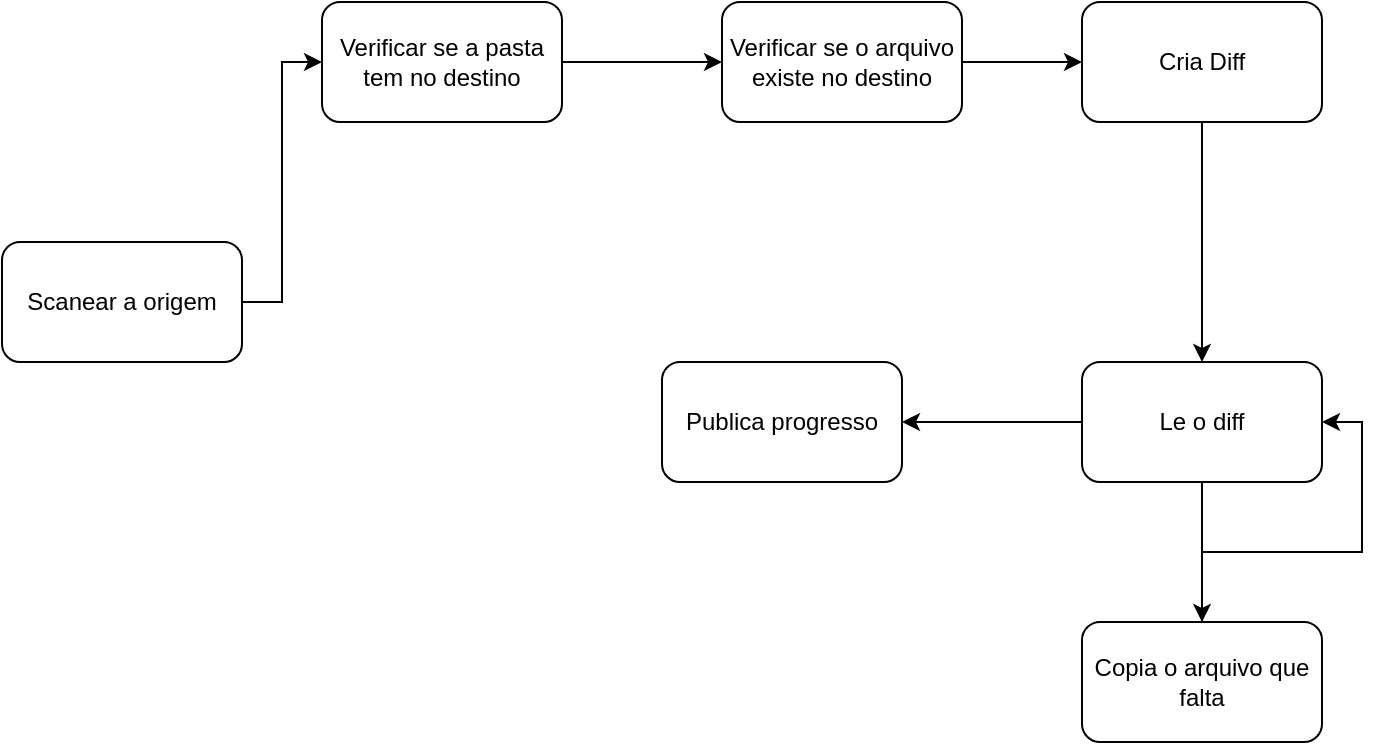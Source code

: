 <mxfile version="26.2.2">
  <diagram name="Página-1" id="71lNzWPudfQ-iiHFQwNy">
    <mxGraphModel dx="2068" dy="841" grid="1" gridSize="10" guides="1" tooltips="1" connect="1" arrows="1" fold="1" page="1" pageScale="1" pageWidth="900" pageHeight="1600" math="0" shadow="0">
      <root>
        <mxCell id="0" />
        <mxCell id="1" parent="0" />
        <mxCell id="91kElqbrMfZqcYAU1LhU-7" style="edgeStyle=orthogonalEdgeStyle;rounded=0;orthogonalLoop=1;jettySize=auto;html=1;entryX=0;entryY=0.5;entryDx=0;entryDy=0;" edge="1" parent="1" source="91kElqbrMfZqcYAU1LhU-1" target="91kElqbrMfZqcYAU1LhU-2">
          <mxGeometry relative="1" as="geometry" />
        </mxCell>
        <mxCell id="91kElqbrMfZqcYAU1LhU-1" value="Scanear a origem" style="rounded=1;whiteSpace=wrap;html=1;" vertex="1" parent="1">
          <mxGeometry x="60" y="270" width="120" height="60" as="geometry" />
        </mxCell>
        <mxCell id="91kElqbrMfZqcYAU1LhU-8" style="edgeStyle=orthogonalEdgeStyle;rounded=0;orthogonalLoop=1;jettySize=auto;html=1;" edge="1" parent="1" source="91kElqbrMfZqcYAU1LhU-2" target="91kElqbrMfZqcYAU1LhU-3">
          <mxGeometry relative="1" as="geometry" />
        </mxCell>
        <mxCell id="91kElqbrMfZqcYAU1LhU-2" value="Verificar se a pasta tem no destino" style="rounded=1;whiteSpace=wrap;html=1;" vertex="1" parent="1">
          <mxGeometry x="220" y="150" width="120" height="60" as="geometry" />
        </mxCell>
        <mxCell id="91kElqbrMfZqcYAU1LhU-9" style="edgeStyle=orthogonalEdgeStyle;rounded=0;orthogonalLoop=1;jettySize=auto;html=1;entryX=0;entryY=0.5;entryDx=0;entryDy=0;" edge="1" parent="1" source="91kElqbrMfZqcYAU1LhU-3" target="91kElqbrMfZqcYAU1LhU-4">
          <mxGeometry relative="1" as="geometry" />
        </mxCell>
        <mxCell id="91kElqbrMfZqcYAU1LhU-3" value="Verificar se o arquivo existe no destino" style="rounded=1;whiteSpace=wrap;html=1;" vertex="1" parent="1">
          <mxGeometry x="420" y="150" width="120" height="60" as="geometry" />
        </mxCell>
        <mxCell id="91kElqbrMfZqcYAU1LhU-10" style="edgeStyle=orthogonalEdgeStyle;rounded=0;orthogonalLoop=1;jettySize=auto;html=1;" edge="1" parent="1" source="91kElqbrMfZqcYAU1LhU-4" target="91kElqbrMfZqcYAU1LhU-6">
          <mxGeometry relative="1" as="geometry" />
        </mxCell>
        <mxCell id="91kElqbrMfZqcYAU1LhU-4" value="Cria Diff" style="rounded=1;whiteSpace=wrap;html=1;" vertex="1" parent="1">
          <mxGeometry x="600" y="150" width="120" height="60" as="geometry" />
        </mxCell>
        <mxCell id="91kElqbrMfZqcYAU1LhU-12" value="" style="edgeStyle=orthogonalEdgeStyle;rounded=0;orthogonalLoop=1;jettySize=auto;html=1;" edge="1" parent="1" source="91kElqbrMfZqcYAU1LhU-6" target="91kElqbrMfZqcYAU1LhU-11">
          <mxGeometry relative="1" as="geometry" />
        </mxCell>
        <mxCell id="91kElqbrMfZqcYAU1LhU-14" value="" style="edgeStyle=orthogonalEdgeStyle;rounded=0;orthogonalLoop=1;jettySize=auto;html=1;" edge="1" parent="1" source="91kElqbrMfZqcYAU1LhU-6" target="91kElqbrMfZqcYAU1LhU-13">
          <mxGeometry relative="1" as="geometry" />
        </mxCell>
        <mxCell id="91kElqbrMfZqcYAU1LhU-6" value="Le o diff" style="rounded=1;whiteSpace=wrap;html=1;" vertex="1" parent="1">
          <mxGeometry x="600" y="330" width="120" height="60" as="geometry" />
        </mxCell>
        <mxCell id="91kElqbrMfZqcYAU1LhU-15" style="edgeStyle=orthogonalEdgeStyle;rounded=0;orthogonalLoop=1;jettySize=auto;html=1;entryX=1;entryY=0.5;entryDx=0;entryDy=0;" edge="1" parent="1" source="91kElqbrMfZqcYAU1LhU-11" target="91kElqbrMfZqcYAU1LhU-6">
          <mxGeometry relative="1" as="geometry" />
        </mxCell>
        <mxCell id="91kElqbrMfZqcYAU1LhU-11" value="Copia o arquivo que falta" style="rounded=1;whiteSpace=wrap;html=1;" vertex="1" parent="1">
          <mxGeometry x="600" y="460" width="120" height="60" as="geometry" />
        </mxCell>
        <mxCell id="91kElqbrMfZqcYAU1LhU-13" value="Publica progresso" style="rounded=1;whiteSpace=wrap;html=1;" vertex="1" parent="1">
          <mxGeometry x="390" y="330" width="120" height="60" as="geometry" />
        </mxCell>
      </root>
    </mxGraphModel>
  </diagram>
</mxfile>
